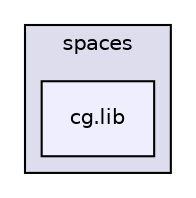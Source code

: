 digraph "cg.lib" {
  compound=true
  node [ fontsize="10", fontname="Helvetica"];
  edge [ labelfontsize="10", labelfontname="Helvetica"];
  subgraph clusterdir_43d0cc378a1b7044a9ebea179385123e {
    graph [ bgcolor="#ddddee", pencolor="black", label="spaces" fontname="Helvetica", fontsize="10", URL="dir_43d0cc378a1b7044a9ebea179385123e.html"]
  dir_55c6d0818a46b98cc45ff4fd30404222 [shape=box, label="cg.lib", style="filled", fillcolor="#eeeeff", pencolor="black", URL="dir_55c6d0818a46b98cc45ff4fd30404222.html"];
  }
}
